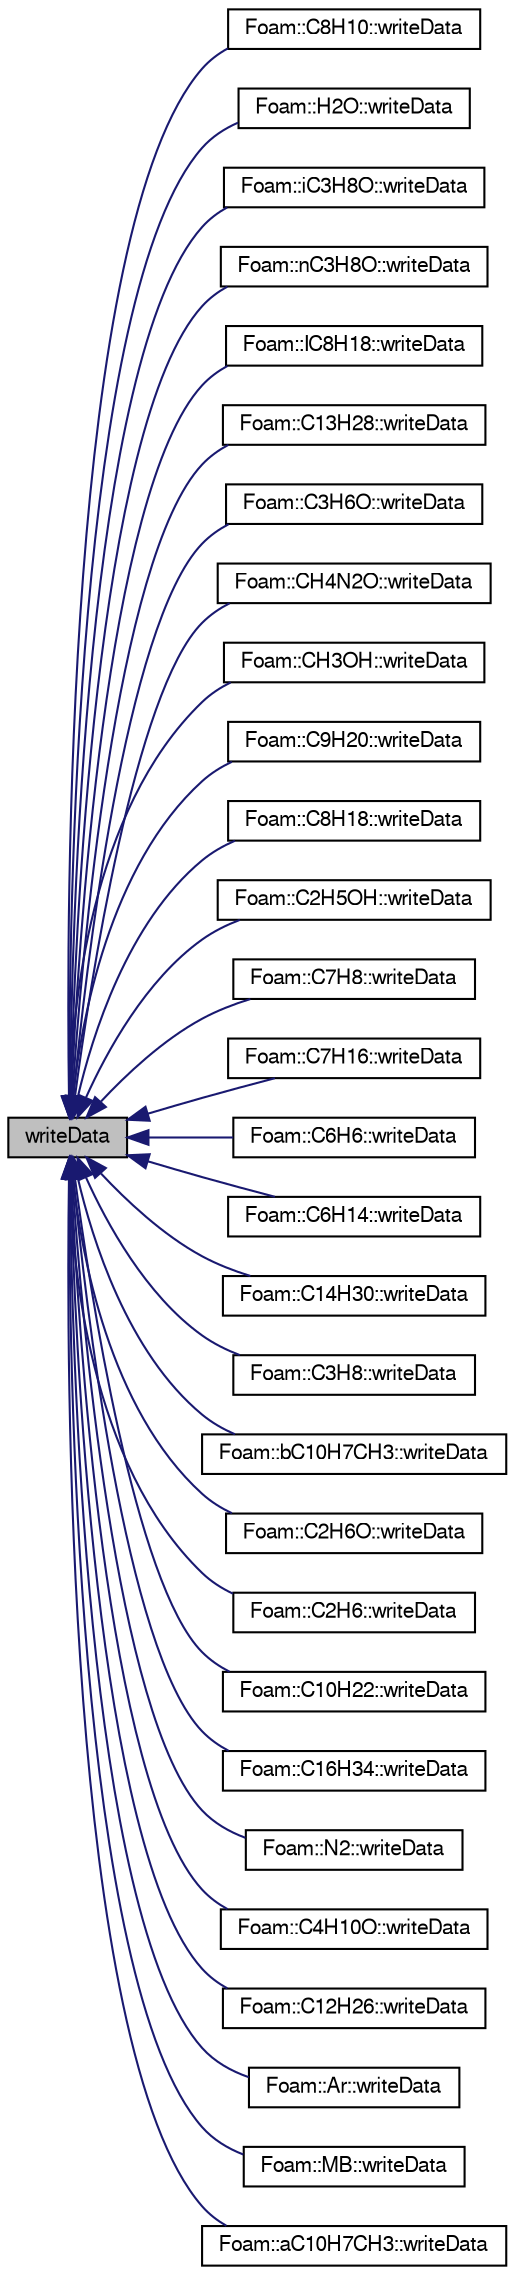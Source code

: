 digraph "writeData"
{
  bgcolor="transparent";
  edge [fontname="FreeSans",fontsize="10",labelfontname="FreeSans",labelfontsize="10"];
  node [fontname="FreeSans",fontsize="10",shape=record];
  rankdir="LR";
  Node75 [label="writeData",height=0.2,width=0.4,color="black", fillcolor="grey75", style="filled", fontcolor="black"];
  Node75 -> Node76 [dir="back",color="midnightblue",fontsize="10",style="solid",fontname="FreeSans"];
  Node76 [label="Foam::C8H10::writeData",height=0.2,width=0.4,color="black",URL="$a29918.html#a4a9a5e81ef203c89a365d47f0acc39b9",tooltip="Write the function coefficients. "];
  Node75 -> Node77 [dir="back",color="midnightblue",fontsize="10",style="solid",fontname="FreeSans"];
  Node77 [label="Foam::H2O::writeData",height=0.2,width=0.4,color="black",URL="$a29938.html#a4a9a5e81ef203c89a365d47f0acc39b9",tooltip="Write the function coefficients. "];
  Node75 -> Node78 [dir="back",color="midnightblue",fontsize="10",style="solid",fontname="FreeSans"];
  Node78 [label="Foam::iC3H8O::writeData",height=0.2,width=0.4,color="black",URL="$a29942.html#a4a9a5e81ef203c89a365d47f0acc39b9",tooltip="Write the function coefficients. "];
  Node75 -> Node79 [dir="back",color="midnightblue",fontsize="10",style="solid",fontname="FreeSans"];
  Node79 [label="Foam::nC3H8O::writeData",height=0.2,width=0.4,color="black",URL="$a29966.html#a4a9a5e81ef203c89a365d47f0acc39b9",tooltip="Write the function coefficients. "];
  Node75 -> Node80 [dir="back",color="midnightblue",fontsize="10",style="solid",fontname="FreeSans"];
  Node80 [label="Foam::IC8H18::writeData",height=0.2,width=0.4,color="black",URL="$a29946.html#a4a9a5e81ef203c89a365d47f0acc39b9",tooltip="Write the function coefficients. "];
  Node75 -> Node81 [dir="back",color="midnightblue",fontsize="10",style="solid",fontname="FreeSans"];
  Node81 [label="Foam::C13H28::writeData",height=0.2,width=0.4,color="black",URL="$a29866.html#a4a9a5e81ef203c89a365d47f0acc39b9",tooltip="Write the function coefficients. "];
  Node75 -> Node82 [dir="back",color="midnightblue",fontsize="10",style="solid",fontname="FreeSans"];
  Node82 [label="Foam::C3H6O::writeData",height=0.2,width=0.4,color="black",URL="$a29890.html#a4a9a5e81ef203c89a365d47f0acc39b9",tooltip="Write the function coefficients. "];
  Node75 -> Node83 [dir="back",color="midnightblue",fontsize="10",style="solid",fontname="FreeSans"];
  Node83 [label="Foam::CH4N2O::writeData",height=0.2,width=0.4,color="black",URL="$a29934.html#a4a9a5e81ef203c89a365d47f0acc39b9",tooltip="Write the function coefficients. "];
  Node75 -> Node84 [dir="back",color="midnightblue",fontsize="10",style="solid",fontname="FreeSans"];
  Node84 [label="Foam::CH3OH::writeData",height=0.2,width=0.4,color="black",URL="$a29930.html#a4a9a5e81ef203c89a365d47f0acc39b9",tooltip="Write the function coefficients. "];
  Node75 -> Node85 [dir="back",color="midnightblue",fontsize="10",style="solid",fontname="FreeSans"];
  Node85 [label="Foam::C9H20::writeData",height=0.2,width=0.4,color="black",URL="$a29926.html#a4a9a5e81ef203c89a365d47f0acc39b9",tooltip="Write the function coefficients. "];
  Node75 -> Node86 [dir="back",color="midnightblue",fontsize="10",style="solid",fontname="FreeSans"];
  Node86 [label="Foam::C8H18::writeData",height=0.2,width=0.4,color="black",URL="$a29922.html#a4a9a5e81ef203c89a365d47f0acc39b9",tooltip="Write the function coefficients. "];
  Node75 -> Node87 [dir="back",color="midnightblue",fontsize="10",style="solid",fontname="FreeSans"];
  Node87 [label="Foam::C2H5OH::writeData",height=0.2,width=0.4,color="black",URL="$a29878.html#a4a9a5e81ef203c89a365d47f0acc39b9",tooltip="Write the function coefficients. "];
  Node75 -> Node88 [dir="back",color="midnightblue",fontsize="10",style="solid",fontname="FreeSans"];
  Node88 [label="Foam::C7H8::writeData",height=0.2,width=0.4,color="black",URL="$a29914.html#a4a9a5e81ef203c89a365d47f0acc39b9",tooltip="Write the function coefficients. "];
  Node75 -> Node89 [dir="back",color="midnightblue",fontsize="10",style="solid",fontname="FreeSans"];
  Node89 [label="Foam::C7H16::writeData",height=0.2,width=0.4,color="black",URL="$a29910.html#a4a9a5e81ef203c89a365d47f0acc39b9",tooltip="Write the function coefficients. "];
  Node75 -> Node90 [dir="back",color="midnightblue",fontsize="10",style="solid",fontname="FreeSans"];
  Node90 [label="Foam::C6H6::writeData",height=0.2,width=0.4,color="black",URL="$a29906.html#a4a9a5e81ef203c89a365d47f0acc39b9",tooltip="Write the function coefficients. "];
  Node75 -> Node91 [dir="back",color="midnightblue",fontsize="10",style="solid",fontname="FreeSans"];
  Node91 [label="Foam::C6H14::writeData",height=0.2,width=0.4,color="black",URL="$a29902.html#a4a9a5e81ef203c89a365d47f0acc39b9",tooltip="Write the function coefficients. "];
  Node75 -> Node92 [dir="back",color="midnightblue",fontsize="10",style="solid",fontname="FreeSans"];
  Node92 [label="Foam::C14H30::writeData",height=0.2,width=0.4,color="black",URL="$a29870.html#a4a9a5e81ef203c89a365d47f0acc39b9",tooltip="Write the function coefficients. "];
  Node75 -> Node93 [dir="back",color="midnightblue",fontsize="10",style="solid",fontname="FreeSans"];
  Node93 [label="Foam::C3H8::writeData",height=0.2,width=0.4,color="black",URL="$a29894.html#a4a9a5e81ef203c89a365d47f0acc39b9",tooltip="Write the function coefficients. "];
  Node75 -> Node94 [dir="back",color="midnightblue",fontsize="10",style="solid",fontname="FreeSans"];
  Node94 [label="Foam::bC10H7CH3::writeData",height=0.2,width=0.4,color="black",URL="$a29854.html#a4a9a5e81ef203c89a365d47f0acc39b9",tooltip="Write the function coefficients. "];
  Node75 -> Node95 [dir="back",color="midnightblue",fontsize="10",style="solid",fontname="FreeSans"];
  Node95 [label="Foam::C2H6O::writeData",height=0.2,width=0.4,color="black",URL="$a29886.html#a4a9a5e81ef203c89a365d47f0acc39b9",tooltip="Write the function coefficients. "];
  Node75 -> Node96 [dir="back",color="midnightblue",fontsize="10",style="solid",fontname="FreeSans"];
  Node96 [label="Foam::C2H6::writeData",height=0.2,width=0.4,color="black",URL="$a29882.html#a4a9a5e81ef203c89a365d47f0acc39b9",tooltip="Write the function coefficients. "];
  Node75 -> Node97 [dir="back",color="midnightblue",fontsize="10",style="solid",fontname="FreeSans"];
  Node97 [label="Foam::C10H22::writeData",height=0.2,width=0.4,color="black",URL="$a29858.html#a4a9a5e81ef203c89a365d47f0acc39b9",tooltip="Write the function coefficients. "];
  Node75 -> Node98 [dir="back",color="midnightblue",fontsize="10",style="solid",fontname="FreeSans"];
  Node98 [label="Foam::C16H34::writeData",height=0.2,width=0.4,color="black",URL="$a29874.html#a4a9a5e81ef203c89a365d47f0acc39b9",tooltip="Write the function coefficients. "];
  Node75 -> Node99 [dir="back",color="midnightblue",fontsize="10",style="solid",fontname="FreeSans"];
  Node99 [label="Foam::N2::writeData",height=0.2,width=0.4,color="black",URL="$a29962.html#a4a9a5e81ef203c89a365d47f0acc39b9",tooltip="Write the function coefficients. "];
  Node75 -> Node100 [dir="back",color="midnightblue",fontsize="10",style="solid",fontname="FreeSans"];
  Node100 [label="Foam::C4H10O::writeData",height=0.2,width=0.4,color="black",URL="$a29898.html#a4a9a5e81ef203c89a365d47f0acc39b9",tooltip="Write the function coefficients. "];
  Node75 -> Node101 [dir="back",color="midnightblue",fontsize="10",style="solid",fontname="FreeSans"];
  Node101 [label="Foam::C12H26::writeData",height=0.2,width=0.4,color="black",URL="$a29862.html#a4a9a5e81ef203c89a365d47f0acc39b9",tooltip="Write the function coefficients. "];
  Node75 -> Node102 [dir="back",color="midnightblue",fontsize="10",style="solid",fontname="FreeSans"];
  Node102 [label="Foam::Ar::writeData",height=0.2,width=0.4,color="black",URL="$a29850.html#a4a9a5e81ef203c89a365d47f0acc39b9",tooltip="Write the function coefficients. "];
  Node75 -> Node103 [dir="back",color="midnightblue",fontsize="10",style="solid",fontname="FreeSans"];
  Node103 [label="Foam::MB::writeData",height=0.2,width=0.4,color="black",URL="$a29958.html#a4a9a5e81ef203c89a365d47f0acc39b9",tooltip="Write the function coefficients. "];
  Node75 -> Node104 [dir="back",color="midnightblue",fontsize="10",style="solid",fontname="FreeSans"];
  Node104 [label="Foam::aC10H7CH3::writeData",height=0.2,width=0.4,color="black",URL="$a29846.html#a4a9a5e81ef203c89a365d47f0acc39b9",tooltip="Write the function coefficients. "];
}
